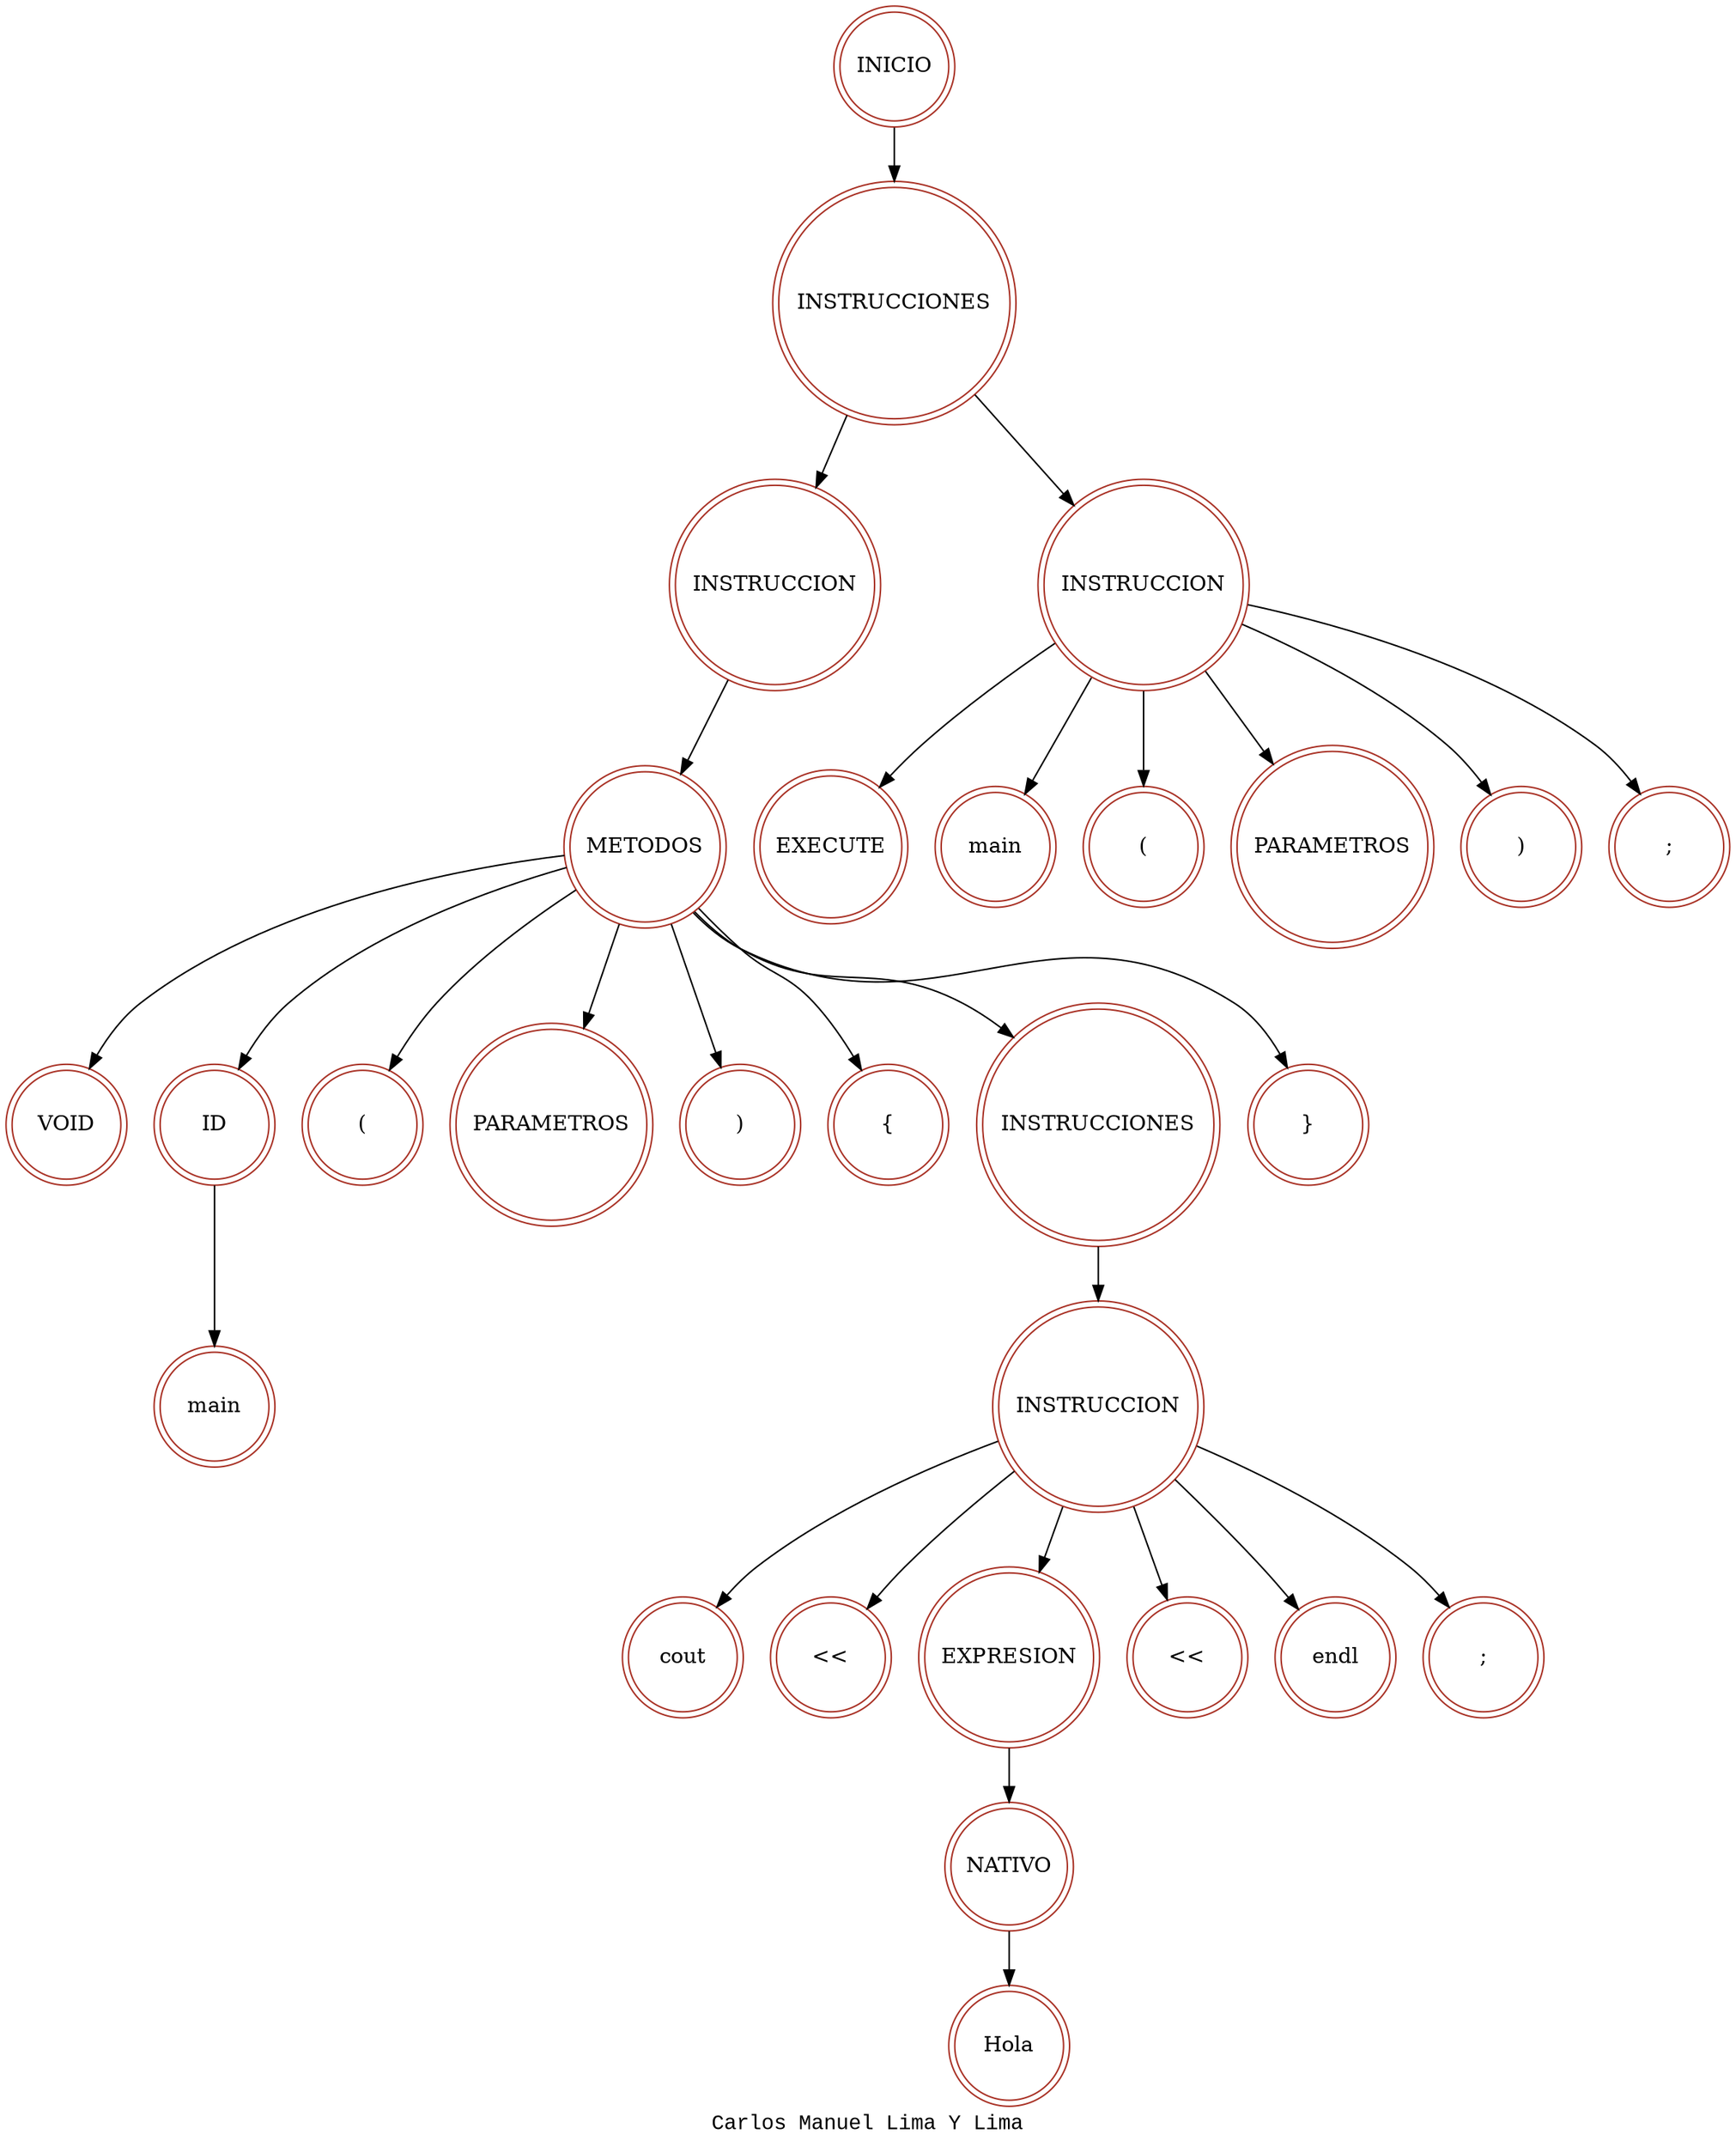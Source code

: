 digraph ast{
label="Carlos Manuel Lima Y Lima"fontname="Courier New"node [
shape = doublecircle
width = 1.0
color = "#A93226"
]
nINICIO[label="INICIO"];
nINSTRUCCIONES[label="INSTRUCCIONES"];
nINICIO->nINSTRUCCIONES;
n1[label="INSTRUCCION"];
nINSTRUCCIONES->n1;
n2[label="METODOS"];
n3[label="VOID"];
n4[label="ID"];
n5[label="main"];
n6[label="("];
n7[label="PARAMETROS"];
n8[label=")"];
n9[label="{"];
n10[label="INSTRUCCIONES"];
n11[label="INSTRUCCION"];
n12[label="}"];
n2 -> n3;
n2 -> n4;
n4 -> n5;
n2 -> n6;
n2 -> n7;
n2 -> n8;
n2 -> n9;
n2 -> n10;
n10 -> n11;
n2 -> n12;
n1 -> n2;
n13[label="cout"];
n14[label="<<"];
n15[label="EXPRESION"];
n16[label="<<"];
n17[label="endl"];
n18[label=";"];
n11 -> n13;
n11 -> n14;
n11 -> n15;
n11 -> n16;
n11 -> n17;
n11 -> n18;
n19[label="NATIVO"];
n20[label="Hola"];
n19->n20;
n15->n19;
n21[label="INSTRUCCION"];
nINSTRUCCIONES->n21;
n22[label="EXECUTE"];
n23[label="main"];
n24[label="("];
n25[label="PARAMETROS"];
n26[label=")"];
n27[label=";"];
n21 -> n22;
n21 -> n23;
n21 -> n24;
n21 -> n25;
n21 -> n26;
n21 -> n27;

}